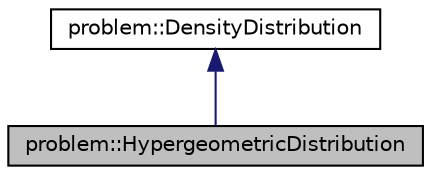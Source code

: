 digraph "problem::HypergeometricDistribution"
{
 // LATEX_PDF_SIZE
  edge [fontname="Helvetica",fontsize="10",labelfontname="Helvetica",labelfontsize="10"];
  node [fontname="Helvetica",fontsize="10",shape=record];
  Node1 [label="problem::HypergeometricDistribution",height=0.2,width=0.4,color="black", fillcolor="grey75", style="filled", fontcolor="black",tooltip=" "];
  Node2 -> Node1 [dir="back",color="midnightblue",fontsize="10",style="solid"];
  Node2 [label="problem::DensityDistribution",height=0.2,width=0.4,color="black", fillcolor="white", style="filled",URL="$classproblem_1_1DensityDistribution.html",tooltip=" "];
}
